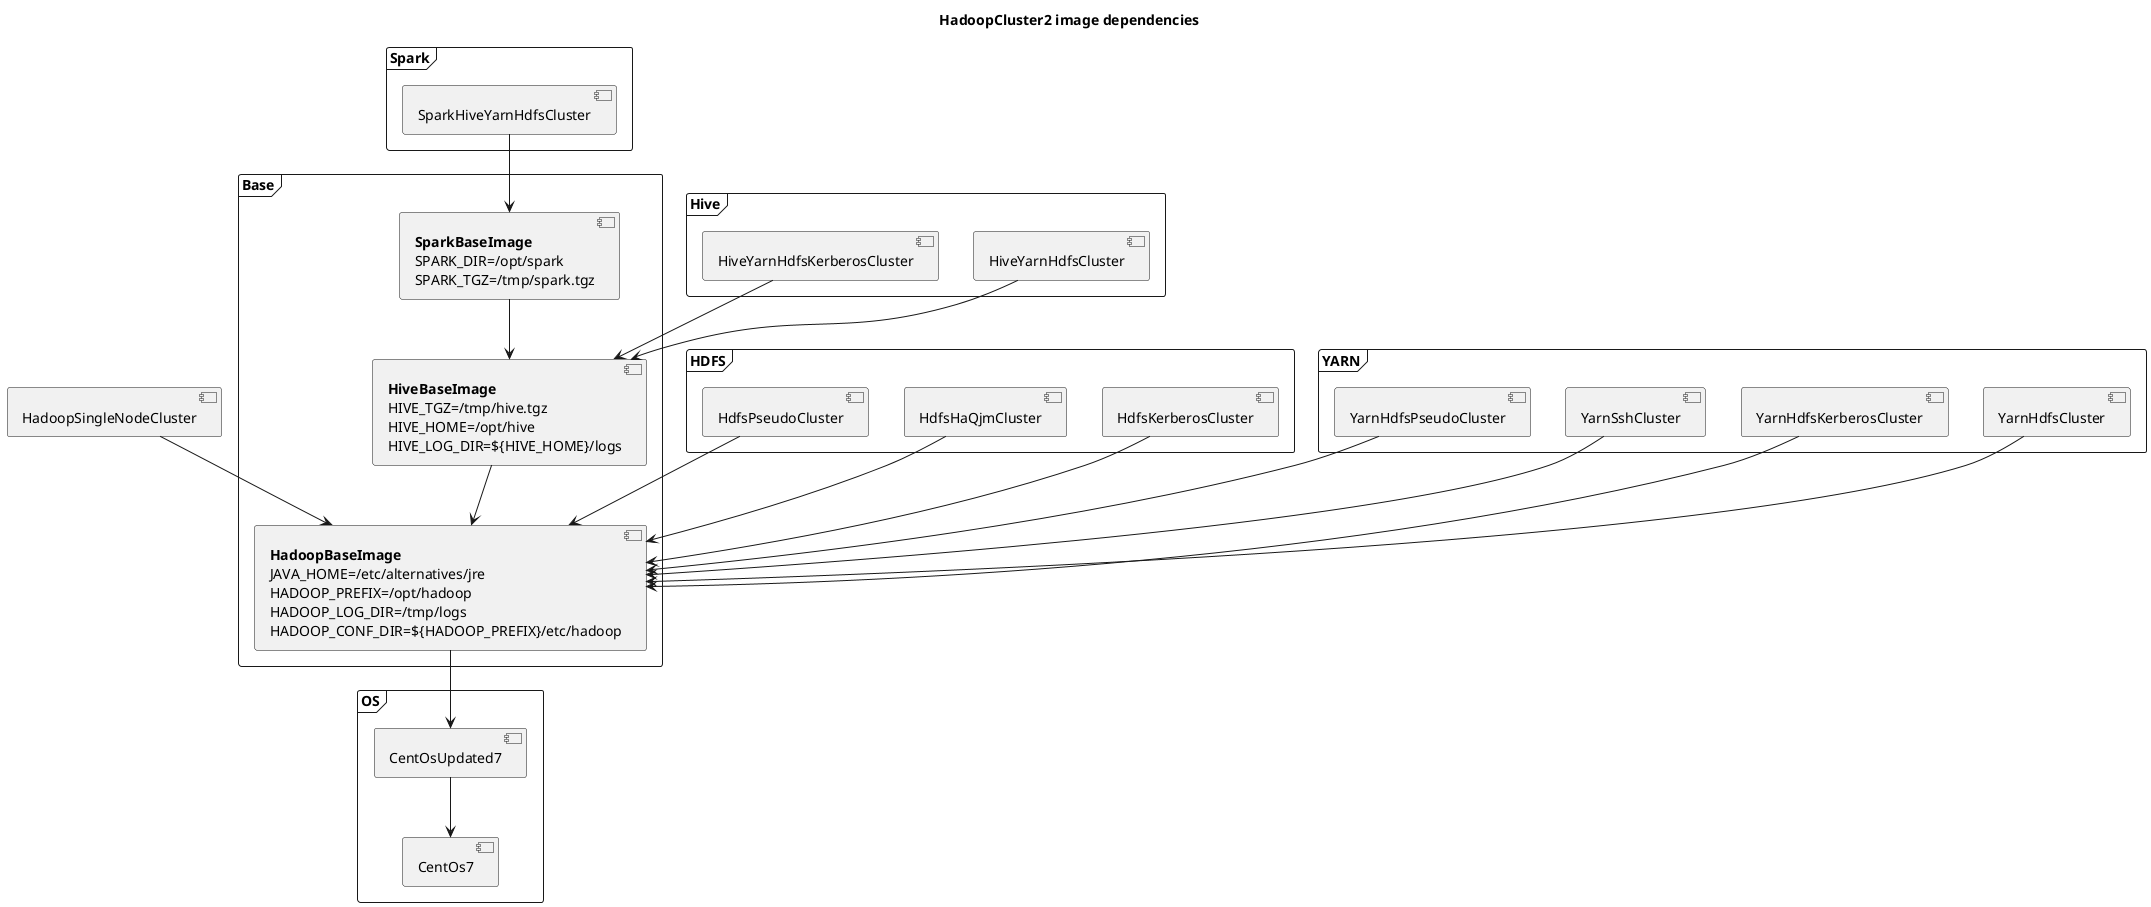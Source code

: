 @startuml
'https://plantuml.com/component-diagram

title "HadoopCluster2 image dependencies"

frame OS {
    component CentOs7
    component CentOsUpdated7
    CentOsUpdated7 --> CentOs7
}
frame Base {
    component HadoopBaseImage [
        **HadoopBaseImage**
        JAVA_HOME=/etc/alternatives/jre
        HADOOP_PREFIX=/opt/hadoop
        HADOOP_LOG_DIR=/tmp/logs
        HADOOP_CONF_DIR=${HADOOP_PREFIX}/etc/hadoop
    ]
    component HiveBaseImage [
        **HiveBaseImage**
        HIVE_TGZ=/tmp/hive.tgz
        HIVE_HOME=/opt/hive
        HIVE_LOG_DIR=${HIVE_HOME}/logs
    ]
    component SparkBaseImage [
        **SparkBaseImage**
        SPARK_DIR=/opt/spark
        SPARK_TGZ=/tmp/spark.tgz
    ]
    HadoopBaseImage --> CentOsUpdated7
    HiveBaseImage --> HadoopBaseImage
}
component HadoopSingleNodeCluster
frame HDFS {
    component HdfsKerberosCluster
    component HdfsHaQjmCluster
    component HdfsPseudoCluster
    HdfsKerberosCluster --> HadoopBaseImage
    HdfsHaQjmCluster --> HadoopBaseImage
    HdfsPseudoCluster --> HadoopBaseImage
}
frame YARN {
    component YarnHdfsCluster
    component YarnHdfsKerberosCluster
    component YarnSshCluster
    component YarnHdfsPseudoCluster
    YarnHdfsCluster --> HadoopBaseImage
    YarnHdfsKerberosCluster --> HadoopBaseImage
    YarnSshCluster --> HadoopBaseImage
    YarnHdfsPseudoCluster --> HadoopBaseImage
}
frame Hive {
    component HiveYarnHdfsCluster
    component HiveYarnHdfsKerberosCluster
    HiveYarnHdfsKerberosCluster --> HiveBaseImage
    HiveYarnHdfsCluster --> HiveBaseImage
}
frame Spark {
    component SparkHiveYarnHdfsCluster
    SparkBaseImage --> HiveBaseImage
    SparkHiveYarnHdfsCluster --> SparkBaseImage
}
HadoopSingleNodeCluster --> HadoopBaseImage

@enduml